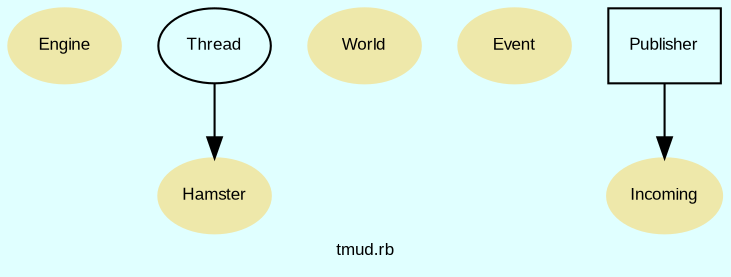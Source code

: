 digraph TopLevel {
    compound = true
    bgcolor = lightcyan1
    fontname = Arial
    fontsize = 8
    label = "tmud.rb"
    node [
        fontname = Arial,
        fontsize = 8,
        color = black
    ]

    Engine [
        fontcolor = black,
        URL = "classes/Engine.html",
        shape = ellipse,
        color = palegoldenrod,
        style = filled,
        label = "Engine"
    ]

    Hamster [
        fontcolor = black,
        URL = "classes/Hamster.html",
        shape = ellipse,
        color = palegoldenrod,
        style = filled,
        label = "Hamster"
    ]

    World [
        fontcolor = black,
        URL = "classes/World.html",
        shape = ellipse,
        color = palegoldenrod,
        style = filled,
        label = "World"
    ]

    Event [
        fontcolor = black,
        URL = "classes/Event.html",
        shape = ellipse,
        color = palegoldenrod,
        style = filled,
        label = "Event"
    ]

    Incoming [
        fontcolor = black,
        URL = "classes/Incoming.html",
        shape = ellipse,
        color = palegoldenrod,
        style = filled,
        label = "Incoming"
    ]

    Thread [
        URL = "classes/Thread.html",
        label = "Thread"
    ]

    Thread -> Hamster [

    ]

    Publisher [
        URL = "classes/Publisher.html",
        shape = box,
        label = "Publisher"
    ]

    Publisher -> Incoming [

    ]

}

